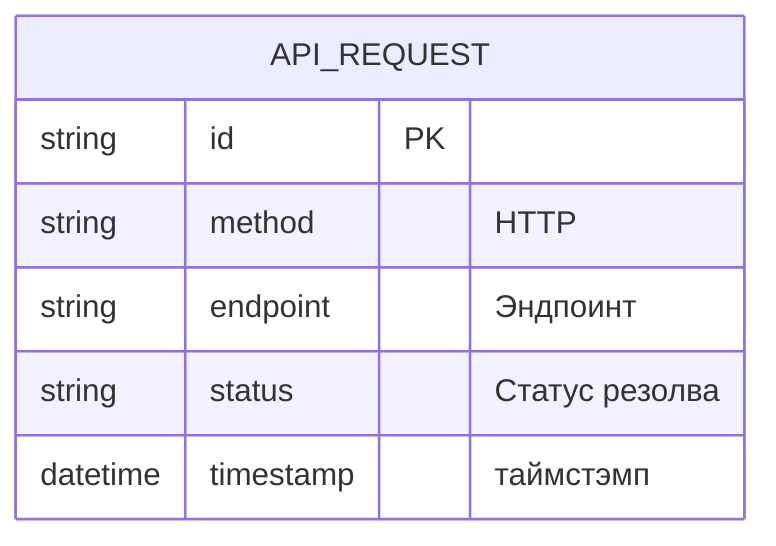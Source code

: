erDiagram
    API_REQUEST {
      string id PK 
      string method "HTTP"
      string endpoint "Эндпоинт"
      string status "Статус резолва"
      datetime timestamp "таймстэмп"
    }